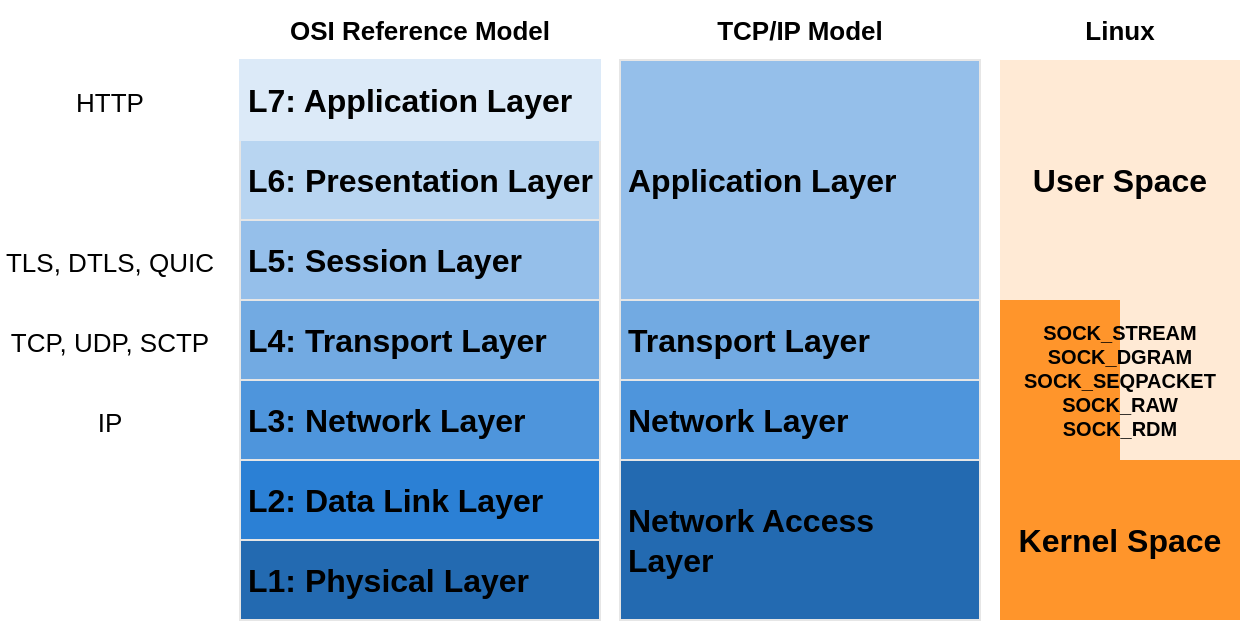 <mxfile version="17.4.2" type="device"><diagram id="VVMdM74mDpFCBubdMjJu" name="Page-1"><mxGraphModel dx="782" dy="586" grid="1" gridSize="10" guides="1" tooltips="1" connect="1" arrows="1" fold="1" page="1" pageScale="1" pageWidth="850" pageHeight="1100" math="0" shadow="0"><root><mxCell id="0"/><mxCell id="1" parent="0"/><mxCell id="zDgp5iu0Cwsabz-GpyDK-22" value="" style="rounded=0;whiteSpace=wrap;html=1;fontStyle=1;verticalAlign=middle;align=center;fontSize=16;spacing=4;strokeColor=none;fillColor=#ff952b;" vertex="1" parent="1"><mxGeometry x="580" y="480" width="60" height="80" as="geometry"/></mxCell><mxCell id="2PYzIpc_VmF3SlSVbqBO-51" value="L1: Physical Layer" style="rounded=0;whiteSpace=wrap;html=1;fontStyle=1;verticalAlign=middle;align=left;fontSize=16;spacing=4;strokeColor=#E6E6E6;fillColor=#236ab1;" parent="1" vertex="1"><mxGeometry x="200" y="600" width="180" height="40" as="geometry"/></mxCell><mxCell id="zDgp5iu0Cwsabz-GpyDK-1" value="L2: Data Link Layer" style="rounded=0;whiteSpace=wrap;html=1;fontStyle=1;verticalAlign=middle;align=left;fontSize=16;spacing=4;strokeColor=#E6E6E6;fillColor=#2b80d5;" vertex="1" parent="1"><mxGeometry x="200" y="560" width="180" height="40" as="geometry"/></mxCell><mxCell id="zDgp5iu0Cwsabz-GpyDK-2" value="L3: Network Layer" style="rounded=0;whiteSpace=wrap;html=1;fontStyle=1;verticalAlign=middle;align=left;fontSize=16;spacing=4;strokeColor=#E6E6E6;fillColor=#4e95dc;gradientColor=none;" vertex="1" parent="1"><mxGeometry x="200" y="520" width="180" height="40" as="geometry"/></mxCell><mxCell id="zDgp5iu0Cwsabz-GpyDK-3" value="L4: Transport Layer" style="rounded=0;whiteSpace=wrap;html=1;fontStyle=1;verticalAlign=middle;align=left;fontSize=16;spacing=4;strokeColor=#E6E6E6;fillColor=#72aae2;" vertex="1" parent="1"><mxGeometry x="200" y="480" width="180" height="40" as="geometry"/></mxCell><mxCell id="zDgp5iu0Cwsabz-GpyDK-4" value="L5: Session Layer" style="rounded=0;whiteSpace=wrap;html=1;fontStyle=1;verticalAlign=middle;align=left;fontSize=16;spacing=4;strokeColor=#E6E6E6;fillColor=#95bfea;" vertex="1" parent="1"><mxGeometry x="200" y="440" width="180" height="40" as="geometry"/></mxCell><mxCell id="zDgp5iu0Cwsabz-GpyDK-5" value="L6: Presentation Layer" style="rounded=0;whiteSpace=wrap;html=1;fontStyle=1;verticalAlign=middle;align=left;fontSize=16;spacing=4;strokeColor=#E6E6E6;fillColor=#b8d5f1;" vertex="1" parent="1"><mxGeometry x="200" y="400" width="180" height="40" as="geometry"/></mxCell><mxCell id="zDgp5iu0Cwsabz-GpyDK-6" value="L7: Application Layer" style="rounded=0;whiteSpace=wrap;html=1;fontStyle=1;verticalAlign=middle;align=left;fontSize=16;spacing=4;strokeColor=#dceaf8;fillColor=#dceaf8;fontColor=#000000;" vertex="1" parent="1"><mxGeometry x="200" y="360" width="180" height="40" as="geometry"/></mxCell><mxCell id="zDgp5iu0Cwsabz-GpyDK-7" value="Kernel Space" style="rounded=0;whiteSpace=wrap;html=1;fontStyle=1;verticalAlign=middle;align=center;fontSize=16;spacing=4;strokeColor=none;fillColor=#ff952b;" vertex="1" parent="1"><mxGeometry x="580" y="560" width="120" height="80" as="geometry"/></mxCell><mxCell id="zDgp5iu0Cwsabz-GpyDK-8" value="User Space" style="rounded=0;whiteSpace=wrap;html=1;fontStyle=1;verticalAlign=middle;align=center;fontSize=16;spacing=4;strokeColor=none;fillColor=#ffead5;" vertex="1" parent="1"><mxGeometry x="580" y="360" width="120" height="120" as="geometry"/></mxCell><mxCell id="zDgp5iu0Cwsabz-GpyDK-9" value="Network Access&lt;br&gt;Layer" style="rounded=0;whiteSpace=wrap;html=1;fontStyle=1;verticalAlign=middle;align=left;fontSize=16;spacing=4;strokeColor=#E6E6E6;fillColor=#236ab1;" vertex="1" parent="1"><mxGeometry x="390" y="560" width="180" height="80" as="geometry"/></mxCell><mxCell id="zDgp5iu0Cwsabz-GpyDK-10" value="Network Layer" style="rounded=0;whiteSpace=wrap;html=1;fontStyle=1;verticalAlign=middle;align=left;fontSize=16;spacing=4;strokeColor=#E6E6E6;fillColor=#4e95dc;gradientColor=none;" vertex="1" parent="1"><mxGeometry x="390" y="520" width="180" height="40" as="geometry"/></mxCell><mxCell id="zDgp5iu0Cwsabz-GpyDK-11" value="Transport Layer" style="rounded=0;whiteSpace=wrap;html=1;fontStyle=1;verticalAlign=middle;align=left;fontSize=16;spacing=4;strokeColor=#E6E6E6;fillColor=#72aae2;" vertex="1" parent="1"><mxGeometry x="390" y="480" width="180" height="40" as="geometry"/></mxCell><mxCell id="zDgp5iu0Cwsabz-GpyDK-12" value="Application Layer" style="rounded=0;whiteSpace=wrap;html=1;fontStyle=1;verticalAlign=middle;align=left;fontSize=16;spacing=4;strokeColor=#E6E6E6;fillColor=#95bfea;" vertex="1" parent="1"><mxGeometry x="390" y="360" width="180" height="120" as="geometry"/></mxCell><mxCell id="zDgp5iu0Cwsabz-GpyDK-13" value="&lt;font style=&quot;font-size: 13px&quot;&gt;TCP, UDP, SCTP&lt;/font&gt;" style="rounded=0;whiteSpace=wrap;html=1;fontStyle=0;verticalAlign=middle;align=center;fontSize=16;spacing=0;strokeColor=none;" vertex="1" parent="1"><mxGeometry x="80" y="480" width="110" height="40" as="geometry"/></mxCell><mxCell id="zDgp5iu0Cwsabz-GpyDK-14" value="&lt;font style=&quot;font-size: 13px&quot;&gt;TLS, DTLS, QUIC&lt;/font&gt;" style="rounded=0;whiteSpace=wrap;html=1;fontStyle=0;verticalAlign=middle;align=center;fontSize=16;spacing=0;strokeColor=none;" vertex="1" parent="1"><mxGeometry x="80" y="440" width="110" height="40" as="geometry"/></mxCell><mxCell id="zDgp5iu0Cwsabz-GpyDK-15" value="&lt;font style=&quot;font-size: 13px&quot;&gt;IP&lt;/font&gt;" style="rounded=0;whiteSpace=wrap;html=1;fontStyle=0;verticalAlign=middle;align=center;fontSize=16;spacing=0;strokeColor=none;" vertex="1" parent="1"><mxGeometry x="80" y="520" width="110" height="40" as="geometry"/></mxCell><mxCell id="zDgp5iu0Cwsabz-GpyDK-16" value="&lt;font style=&quot;font-size: 13px&quot;&gt;HTTP&lt;/font&gt;" style="rounded=0;whiteSpace=wrap;html=1;fontStyle=0;verticalAlign=middle;align=center;fontSize=16;spacing=0;strokeColor=none;" vertex="1" parent="1"><mxGeometry x="80" y="360" width="110" height="40" as="geometry"/></mxCell><mxCell id="zDgp5iu0Cwsabz-GpyDK-17" value="OSI Reference Model" style="text;html=1;strokeColor=none;fillColor=none;align=center;verticalAlign=middle;whiteSpace=wrap;rounded=0;fontSize=13;fontColor=#000000;fontStyle=1" vertex="1" parent="1"><mxGeometry x="200" y="330" width="180" height="30" as="geometry"/></mxCell><mxCell id="zDgp5iu0Cwsabz-GpyDK-18" value="TCP/IP Model" style="text;html=1;strokeColor=none;fillColor=none;align=center;verticalAlign=middle;whiteSpace=wrap;rounded=0;fontSize=13;fontColor=#000000;fontStyle=1" vertex="1" parent="1"><mxGeometry x="390" y="330" width="180" height="30" as="geometry"/></mxCell><mxCell id="zDgp5iu0Cwsabz-GpyDK-19" value="Linux" style="text;html=1;strokeColor=none;fillColor=none;align=center;verticalAlign=middle;whiteSpace=wrap;rounded=0;fontSize=13;fontColor=#000000;fontStyle=1" vertex="1" parent="1"><mxGeometry x="580" y="330" width="120" height="30" as="geometry"/></mxCell><mxCell id="zDgp5iu0Cwsabz-GpyDK-20" value="" style="rounded=0;whiteSpace=wrap;html=1;fontStyle=1;verticalAlign=top;align=left;fontSize=16;spacing=4;strokeColor=none;fillColor=#ffead5;" vertex="1" parent="1"><mxGeometry x="640" y="480" width="60" height="80" as="geometry"/></mxCell><mxCell id="zDgp5iu0Cwsabz-GpyDK-21" value="&lt;font style=&quot;font-size: 10px;&quot;&gt;&lt;span style=&quot;font-size: 10px;&quot;&gt;SOCK_STREAM&lt;/span&gt;&lt;br style=&quot;font-size: 10px;&quot;&gt;&lt;span style=&quot;font-size: 10px;&quot;&gt;SOCK_DGRAM&lt;br style=&quot;font-size: 10px;&quot;&gt;&lt;/span&gt;SOCK_SEQPACKET&lt;br style=&quot;font-size: 10px;&quot;&gt;SOCK_RAW&lt;br style=&quot;font-size: 10px;&quot;&gt;SOCK_RDM&lt;br style=&quot;font-size: 10px;&quot;&gt;&lt;/font&gt;" style="rounded=0;whiteSpace=wrap;html=1;fontStyle=1;verticalAlign=middle;align=center;fontSize=10;spacing=0;strokeColor=none;fillColor=none;opacity=50;" vertex="1" parent="1"><mxGeometry x="580" y="480" width="120" height="80" as="geometry"/></mxCell></root></mxGraphModel></diagram></mxfile>
